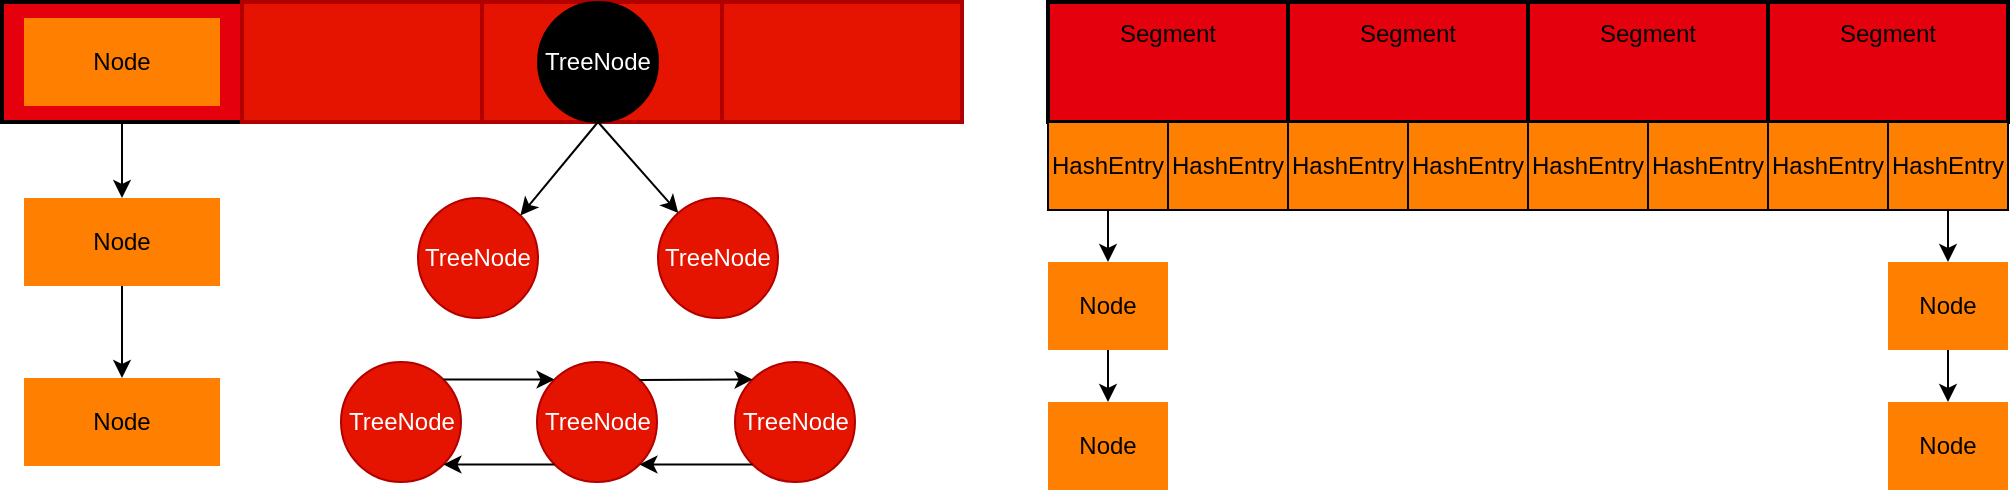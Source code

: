 <mxfile version="13.1.3" type="github">
  <diagram id="LRNmcuPriPD104Y398rS" name="Page-1">
    <mxGraphModel dx="1186" dy="722" grid="0" gridSize="10" guides="1" tooltips="1" connect="1" arrows="1" fold="1" page="1" pageScale="1" pageWidth="1100" pageHeight="850" math="0" shadow="0">
      <root>
        <mxCell id="0" />
        <mxCell id="1" parent="0" />
        <mxCell id="fcCPwcV3jXsdZNyHhmut-1" value="" style="rounded=0;whiteSpace=wrap;html=1;gradientColor=none;fillColor=#E5000D;strokeWidth=2;" parent="1" vertex="1">
          <mxGeometry x="44" y="27" width="120" height="60" as="geometry" />
        </mxCell>
        <mxCell id="fcCPwcV3jXsdZNyHhmut-2" value="" style="rounded=0;whiteSpace=wrap;html=1;fillColor=#e51400;strokeColor=#B20000;fontColor=#ffffff;strokeWidth=2;" parent="1" vertex="1">
          <mxGeometry x="164" y="27" width="120" height="60" as="geometry" />
        </mxCell>
        <mxCell id="fcCPwcV3jXsdZNyHhmut-3" value="" style="rounded=0;whiteSpace=wrap;html=1;fillColor=#e51400;strokeColor=#B20000;fontColor=#ffffff;strokeWidth=2;" parent="1" vertex="1">
          <mxGeometry x="284" y="27" width="120" height="60" as="geometry" />
        </mxCell>
        <mxCell id="fcCPwcV3jXsdZNyHhmut-4" value="" style="rounded=0;whiteSpace=wrap;html=1;fillColor=#e51400;strokeColor=#B20000;fontColor=#ffffff;strokeWidth=2;" parent="1" vertex="1">
          <mxGeometry x="404" y="27" width="120" height="60" as="geometry" />
        </mxCell>
        <mxCell id="fcCPwcV3jXsdZNyHhmut-9" value="Node" style="rounded=0;whiteSpace=wrap;html=1;strokeWidth=1;fillColor=#FF7F00;gradientColor=none;strokeColor=none;" parent="1" vertex="1">
          <mxGeometry x="55" y="35" width="98" height="44" as="geometry" />
        </mxCell>
        <mxCell id="fcCPwcV3jXsdZNyHhmut-11" value="Node" style="rounded=0;whiteSpace=wrap;html=1;strokeWidth=1;fillColor=#FF7F00;gradientColor=none;strokeColor=none;" parent="1" vertex="1">
          <mxGeometry x="55" y="125" width="98" height="44" as="geometry" />
        </mxCell>
        <mxCell id="fcCPwcV3jXsdZNyHhmut-12" value="Node" style="rounded=0;whiteSpace=wrap;html=1;strokeWidth=1;fillColor=#FF7F00;gradientColor=none;strokeColor=none;" parent="1" vertex="1">
          <mxGeometry x="55" y="215" width="98" height="44" as="geometry" />
        </mxCell>
        <mxCell id="fcCPwcV3jXsdZNyHhmut-13" value="" style="endArrow=classic;html=1;exitX=0.5;exitY=1;exitDx=0;exitDy=0;entryX=0.5;entryY=0;entryDx=0;entryDy=0;rounded=1;" parent="1" source="fcCPwcV3jXsdZNyHhmut-1" target="fcCPwcV3jXsdZNyHhmut-11" edge="1">
          <mxGeometry width="50" height="50" relative="1" as="geometry">
            <mxPoint x="291" y="115" as="sourcePoint" />
            <mxPoint x="341" y="65" as="targetPoint" />
          </mxGeometry>
        </mxCell>
        <mxCell id="fcCPwcV3jXsdZNyHhmut-14" value="" style="endArrow=classic;html=1;exitX=0.5;exitY=1;exitDx=0;exitDy=0;entryX=0.5;entryY=0;entryDx=0;entryDy=0;" parent="1" source="fcCPwcV3jXsdZNyHhmut-11" target="fcCPwcV3jXsdZNyHhmut-12" edge="1">
          <mxGeometry width="50" height="50" relative="1" as="geometry">
            <mxPoint x="177" y="217" as="sourcePoint" />
            <mxPoint x="227" y="167" as="targetPoint" />
          </mxGeometry>
        </mxCell>
        <mxCell id="HF4ZnQZUnmvhfVxrWhSg-3" value="Segment&lt;br&gt;&lt;br&gt;&lt;br&gt;" style="rounded=0;whiteSpace=wrap;html=1;gradientColor=none;fillColor=#E5000D;strokeWidth=2;" parent="1" vertex="1">
          <mxGeometry x="567" y="27" width="120" height="60" as="geometry" />
        </mxCell>
        <mxCell id="HF4ZnQZUnmvhfVxrWhSg-4" value="Segment&lt;br&gt;&lt;br&gt;&lt;br&gt;" style="rounded=0;whiteSpace=wrap;html=1;gradientColor=none;fillColor=#E5000D;strokeWidth=2;" parent="1" vertex="1">
          <mxGeometry x="687" y="27" width="120" height="60" as="geometry" />
        </mxCell>
        <mxCell id="HF4ZnQZUnmvhfVxrWhSg-5" value="Segment&lt;br&gt;&lt;br&gt;&lt;br&gt;" style="rounded=0;whiteSpace=wrap;html=1;gradientColor=none;fillColor=#E5000D;strokeWidth=2;" parent="1" vertex="1">
          <mxGeometry x="807" y="27" width="120" height="60" as="geometry" />
        </mxCell>
        <mxCell id="HF4ZnQZUnmvhfVxrWhSg-6" value="Segment&lt;br&gt;&lt;br&gt;&lt;br&gt;" style="rounded=0;whiteSpace=wrap;html=1;gradientColor=none;fillColor=#E5000D;strokeWidth=2;" parent="1" vertex="1">
          <mxGeometry x="927" y="27" width="120" height="60" as="geometry" />
        </mxCell>
        <mxCell id="HF4ZnQZUnmvhfVxrWhSg-7" value="HashEntry" style="rounded=0;whiteSpace=wrap;html=1;strokeWidth=1;fillColor=#FF7F00;gradientColor=none;strokeColor=#000000;" parent="1" vertex="1">
          <mxGeometry x="567" y="87" width="60" height="44" as="geometry" />
        </mxCell>
        <mxCell id="HF4ZnQZUnmvhfVxrWhSg-11" value="HashEntry" style="rounded=0;whiteSpace=wrap;html=1;strokeWidth=1;fillColor=#FF7F00;gradientColor=none;strokeColor=#000000;" parent="1" vertex="1">
          <mxGeometry x="627" y="87" width="60" height="44" as="geometry" />
        </mxCell>
        <mxCell id="HF4ZnQZUnmvhfVxrWhSg-12" value="HashEntry" style="rounded=0;whiteSpace=wrap;html=1;strokeWidth=1;fillColor=#FF7F00;gradientColor=none;strokeColor=#000000;" parent="1" vertex="1">
          <mxGeometry x="687" y="87" width="60" height="44" as="geometry" />
        </mxCell>
        <mxCell id="HF4ZnQZUnmvhfVxrWhSg-13" value="HashEntry" style="rounded=0;whiteSpace=wrap;html=1;strokeWidth=1;fillColor=#FF7F00;gradientColor=none;strokeColor=#000000;" parent="1" vertex="1">
          <mxGeometry x="747" y="87" width="60" height="44" as="geometry" />
        </mxCell>
        <mxCell id="HF4ZnQZUnmvhfVxrWhSg-14" value="HashEntry" style="rounded=0;whiteSpace=wrap;html=1;strokeWidth=1;fillColor=#FF7F00;gradientColor=none;strokeColor=#000000;" parent="1" vertex="1">
          <mxGeometry x="807" y="87" width="60" height="44" as="geometry" />
        </mxCell>
        <mxCell id="HF4ZnQZUnmvhfVxrWhSg-15" value="HashEntry" style="rounded=0;whiteSpace=wrap;html=1;strokeWidth=1;fillColor=#FF7F00;gradientColor=none;strokeColor=#000000;" parent="1" vertex="1">
          <mxGeometry x="867" y="87" width="60" height="44" as="geometry" />
        </mxCell>
        <mxCell id="HF4ZnQZUnmvhfVxrWhSg-16" value="HashEntry" style="rounded=0;whiteSpace=wrap;html=1;strokeWidth=1;fillColor=#FF7F00;gradientColor=none;strokeColor=#000000;" parent="1" vertex="1">
          <mxGeometry x="927" y="87" width="60" height="44" as="geometry" />
        </mxCell>
        <mxCell id="HF4ZnQZUnmvhfVxrWhSg-17" value="HashEntry" style="rounded=0;whiteSpace=wrap;html=1;strokeWidth=1;fillColor=#FF7F00;gradientColor=none;strokeColor=#000000;" parent="1" vertex="1">
          <mxGeometry x="987" y="87" width="60" height="44" as="geometry" />
        </mxCell>
        <mxCell id="HF4ZnQZUnmvhfVxrWhSg-18" value="Node" style="rounded=0;whiteSpace=wrap;html=1;strokeWidth=1;fillColor=#FF7F00;gradientColor=none;strokeColor=none;" parent="1" vertex="1">
          <mxGeometry x="567" y="157" width="60" height="44" as="geometry" />
        </mxCell>
        <mxCell id="HF4ZnQZUnmvhfVxrWhSg-19" value="Node" style="rounded=0;whiteSpace=wrap;html=1;strokeWidth=1;fillColor=#FF7F00;gradientColor=none;strokeColor=none;" parent="1" vertex="1">
          <mxGeometry x="567" y="227" width="60" height="44" as="geometry" />
        </mxCell>
        <mxCell id="HF4ZnQZUnmvhfVxrWhSg-20" value="" style="endArrow=classic;html=1;exitX=0.5;exitY=1;exitDx=0;exitDy=0;entryX=0.5;entryY=0;entryDx=0;entryDy=0;" parent="1" source="HF4ZnQZUnmvhfVxrWhSg-7" target="HF4ZnQZUnmvhfVxrWhSg-18" edge="1">
          <mxGeometry width="50" height="50" relative="1" as="geometry">
            <mxPoint x="581" y="346" as="sourcePoint" />
            <mxPoint x="631" y="296" as="targetPoint" />
          </mxGeometry>
        </mxCell>
        <mxCell id="HF4ZnQZUnmvhfVxrWhSg-21" value="" style="endArrow=classic;html=1;exitX=0.5;exitY=1;exitDx=0;exitDy=0;" parent="1" source="HF4ZnQZUnmvhfVxrWhSg-18" target="HF4ZnQZUnmvhfVxrWhSg-19" edge="1">
          <mxGeometry width="50" height="50" relative="1" as="geometry">
            <mxPoint x="581" y="346" as="sourcePoint" />
            <mxPoint x="631" y="296" as="targetPoint" />
          </mxGeometry>
        </mxCell>
        <mxCell id="HF4ZnQZUnmvhfVxrWhSg-23" value="Node" style="rounded=0;whiteSpace=wrap;html=1;strokeWidth=1;fillColor=#FF7F00;gradientColor=none;strokeColor=none;" parent="1" vertex="1">
          <mxGeometry x="987" y="157" width="60" height="44" as="geometry" />
        </mxCell>
        <mxCell id="HF4ZnQZUnmvhfVxrWhSg-24" value="Node" style="rounded=0;whiteSpace=wrap;html=1;strokeWidth=1;fillColor=#FF7F00;gradientColor=none;strokeColor=none;" parent="1" vertex="1">
          <mxGeometry x="987" y="227" width="60" height="44" as="geometry" />
        </mxCell>
        <mxCell id="HF4ZnQZUnmvhfVxrWhSg-25" value="" style="endArrow=classic;html=1;exitX=0.5;exitY=1;exitDx=0;exitDy=0;entryX=0.5;entryY=0;entryDx=0;entryDy=0;" parent="1" target="HF4ZnQZUnmvhfVxrWhSg-23" edge="1">
          <mxGeometry width="50" height="50" relative="1" as="geometry">
            <mxPoint x="1017" y="131" as="sourcePoint" />
            <mxPoint x="1051" y="296" as="targetPoint" />
          </mxGeometry>
        </mxCell>
        <mxCell id="HF4ZnQZUnmvhfVxrWhSg-26" value="" style="endArrow=classic;html=1;exitX=0.5;exitY=1;exitDx=0;exitDy=0;" parent="1" source="HF4ZnQZUnmvhfVxrWhSg-23" target="HF4ZnQZUnmvhfVxrWhSg-24" edge="1">
          <mxGeometry width="50" height="50" relative="1" as="geometry">
            <mxPoint x="1001" y="346" as="sourcePoint" />
            <mxPoint x="1051" y="296" as="targetPoint" />
          </mxGeometry>
        </mxCell>
        <mxCell id="i7t60phxdSBQrFnrPk1x-1" value="&lt;font color=&quot;#ffffff&quot;&gt;TreeNode&lt;/font&gt;" style="ellipse;whiteSpace=wrap;html=1;aspect=fixed;fillColor=#000000;" vertex="1" parent="1">
          <mxGeometry x="312" y="27" width="60" height="60" as="geometry" />
        </mxCell>
        <mxCell id="i7t60phxdSBQrFnrPk1x-2" value="&lt;font color=&quot;#ffffff&quot;&gt;TreeNode&lt;/font&gt;" style="ellipse;whiteSpace=wrap;html=1;aspect=fixed;fillColor=#e51400;strokeColor=#B20000;fontColor=#ffffff;" vertex="1" parent="1">
          <mxGeometry x="252" y="125" width="60" height="60" as="geometry" />
        </mxCell>
        <mxCell id="i7t60phxdSBQrFnrPk1x-3" value="&lt;font color=&quot;#ffffff&quot;&gt;TreeNode&lt;/font&gt;" style="ellipse;whiteSpace=wrap;html=1;aspect=fixed;fillColor=#e51400;strokeColor=#B20000;fontColor=#ffffff;" vertex="1" parent="1">
          <mxGeometry x="372" y="125" width="60" height="60" as="geometry" />
        </mxCell>
        <mxCell id="i7t60phxdSBQrFnrPk1x-4" value="" style="endArrow=classic;html=1;exitX=0.5;exitY=1;exitDx=0;exitDy=0;entryX=1;entryY=0;entryDx=0;entryDy=0;" edge="1" parent="1" source="i7t60phxdSBQrFnrPk1x-1" target="i7t60phxdSBQrFnrPk1x-2">
          <mxGeometry width="50" height="50" relative="1" as="geometry">
            <mxPoint x="259" y="355" as="sourcePoint" />
            <mxPoint x="309" y="305" as="targetPoint" />
          </mxGeometry>
        </mxCell>
        <mxCell id="i7t60phxdSBQrFnrPk1x-5" value="" style="endArrow=classic;html=1;exitX=0.5;exitY=1;exitDx=0;exitDy=0;" edge="1" parent="1" source="i7t60phxdSBQrFnrPk1x-1" target="i7t60phxdSBQrFnrPk1x-3">
          <mxGeometry width="50" height="50" relative="1" as="geometry">
            <mxPoint x="327" y="335" as="sourcePoint" />
            <mxPoint x="377" y="285" as="targetPoint" />
          </mxGeometry>
        </mxCell>
        <mxCell id="i7t60phxdSBQrFnrPk1x-6" value="&lt;font color=&quot;#ffffff&quot;&gt;TreeNode&lt;/font&gt;" style="ellipse;whiteSpace=wrap;html=1;aspect=fixed;fillColor=#e51400;strokeColor=#B20000;fontColor=#ffffff;" vertex="1" parent="1">
          <mxGeometry x="213.5" y="207" width="60" height="60" as="geometry" />
        </mxCell>
        <mxCell id="i7t60phxdSBQrFnrPk1x-7" value="&lt;font color=&quot;#ffffff&quot;&gt;TreeNode&lt;/font&gt;" style="ellipse;whiteSpace=wrap;html=1;aspect=fixed;fillColor=#e51400;strokeColor=#B20000;fontColor=#ffffff;" vertex="1" parent="1">
          <mxGeometry x="311.5" y="207" width="60" height="60" as="geometry" />
        </mxCell>
        <mxCell id="i7t60phxdSBQrFnrPk1x-8" value="&lt;font color=&quot;#ffffff&quot;&gt;TreeNode&lt;/font&gt;" style="ellipse;whiteSpace=wrap;html=1;aspect=fixed;fillColor=#e51400;strokeColor=#B20000;fontColor=#ffffff;" vertex="1" parent="1">
          <mxGeometry x="410.5" y="207" width="60" height="60" as="geometry" />
        </mxCell>
        <mxCell id="i7t60phxdSBQrFnrPk1x-9" value="" style="endArrow=classic;html=1;exitX=1;exitY=0;exitDx=0;exitDy=0;entryX=0;entryY=0;entryDx=0;entryDy=0;" edge="1" parent="1" source="i7t60phxdSBQrFnrPk1x-6" target="i7t60phxdSBQrFnrPk1x-7">
          <mxGeometry width="50" height="50" relative="1" as="geometry">
            <mxPoint x="248.5" y="355" as="sourcePoint" />
            <mxPoint x="298.5" y="305" as="targetPoint" />
          </mxGeometry>
        </mxCell>
        <mxCell id="i7t60phxdSBQrFnrPk1x-10" value="" style="endArrow=classic;html=1;exitX=0;exitY=1;exitDx=0;exitDy=0;entryX=1;entryY=1;entryDx=0;entryDy=0;" edge="1" parent="1" source="i7t60phxdSBQrFnrPk1x-7" target="i7t60phxdSBQrFnrPk1x-6">
          <mxGeometry width="50" height="50" relative="1" as="geometry">
            <mxPoint x="334.5" y="420" as="sourcePoint" />
            <mxPoint x="384.5" y="370" as="targetPoint" />
          </mxGeometry>
        </mxCell>
        <mxCell id="i7t60phxdSBQrFnrPk1x-14" value="" style="endArrow=classic;html=1;entryX=0;entryY=0;entryDx=0;entryDy=0;" edge="1" parent="1" target="i7t60phxdSBQrFnrPk1x-8">
          <mxGeometry width="50" height="50" relative="1" as="geometry">
            <mxPoint x="362.5" y="216" as="sourcePoint" />
            <mxPoint x="298.5" y="305" as="targetPoint" />
          </mxGeometry>
        </mxCell>
        <mxCell id="i7t60phxdSBQrFnrPk1x-15" value="" style="endArrow=classic;html=1;exitX=0;exitY=1;exitDx=0;exitDy=0;entryX=1;entryY=1;entryDx=0;entryDy=0;" edge="1" parent="1" source="i7t60phxdSBQrFnrPk1x-8" target="i7t60phxdSBQrFnrPk1x-7">
          <mxGeometry width="50" height="50" relative="1" as="geometry">
            <mxPoint x="334.5" y="420" as="sourcePoint" />
            <mxPoint x="384.5" y="370" as="targetPoint" />
          </mxGeometry>
        </mxCell>
      </root>
    </mxGraphModel>
  </diagram>
</mxfile>
